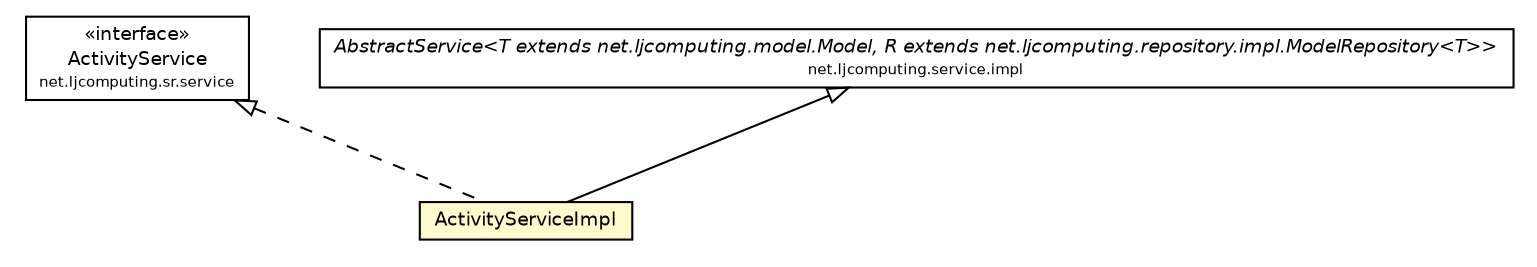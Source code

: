 #!/usr/local/bin/dot
#
# Class diagram 
# Generated by UMLGraph version R5_6 (http://www.umlgraph.org/)
#

digraph G {
	edge [fontname="Helvetica",fontsize=10,labelfontname="Helvetica",labelfontsize=10];
	node [fontname="Helvetica",fontsize=10,shape=plaintext];
	nodesep=0.25;
	ranksep=0.5;
	// net.ljcomputing.sr.service.ActivityService
	c60 [label=<<table title="net.ljcomputing.sr.service.ActivityService" border="0" cellborder="1" cellspacing="0" cellpadding="2" port="p" href="../ActivityService.html">
		<tr><td><table border="0" cellspacing="0" cellpadding="1">
<tr><td align="center" balign="center"> &#171;interface&#187; </td></tr>
<tr><td align="center" balign="center"> ActivityService </td></tr>
<tr><td align="center" balign="center"><font point-size="7.0"> net.ljcomputing.sr.service </font></td></tr>
		</table></td></tr>
		</table>>, URL="../ActivityService.html", fontname="Helvetica", fontcolor="black", fontsize=9.0];
	// net.ljcomputing.sr.service.impl.ActivityServiceImpl
	c64 [label=<<table title="net.ljcomputing.sr.service.impl.ActivityServiceImpl" border="0" cellborder="1" cellspacing="0" cellpadding="2" port="p" bgcolor="lemonChiffon" href="./ActivityServiceImpl.html">
		<tr><td><table border="0" cellspacing="0" cellpadding="1">
<tr><td align="center" balign="center"> ActivityServiceImpl </td></tr>
		</table></td></tr>
		</table>>, URL="./ActivityServiceImpl.html", fontname="Helvetica", fontcolor="black", fontsize=9.0];
	//net.ljcomputing.sr.service.impl.ActivityServiceImpl extends net.ljcomputing.service.impl.AbstractService<net.ljcomputing.sr.model.Activity, net.ljcomputing.sr.repository.impl.ActivityRepositoryImpl>
	c68:p -> c64:p [dir=back,arrowtail=empty];
	//net.ljcomputing.sr.service.impl.ActivityServiceImpl implements net.ljcomputing.sr.service.ActivityService
	c60:p -> c64:p [dir=back,arrowtail=empty,style=dashed];
	// net.ljcomputing.service.impl.AbstractService<T extends net.ljcomputing.model.Model, R extends net.ljcomputing.repository.impl.ModelRepository<T>>
	c68 [label=<<table title="net.ljcomputing.service.impl.AbstractService" border="0" cellborder="1" cellspacing="0" cellpadding="2" port="p">
		<tr><td><table border="0" cellspacing="0" cellpadding="1">
<tr><td align="center" balign="center"><font face="Helvetica-Oblique"> AbstractService&lt;T extends net.ljcomputing.model.Model, R extends net.ljcomputing.repository.impl.ModelRepository&lt;T&gt;&gt; </font></td></tr>
<tr><td align="center" balign="center"><font point-size="7.0"> net.ljcomputing.service.impl </font></td></tr>
		</table></td></tr>
		</table>>, URL="null", fontname="Helvetica", fontcolor="black", fontsize=9.0];
}

